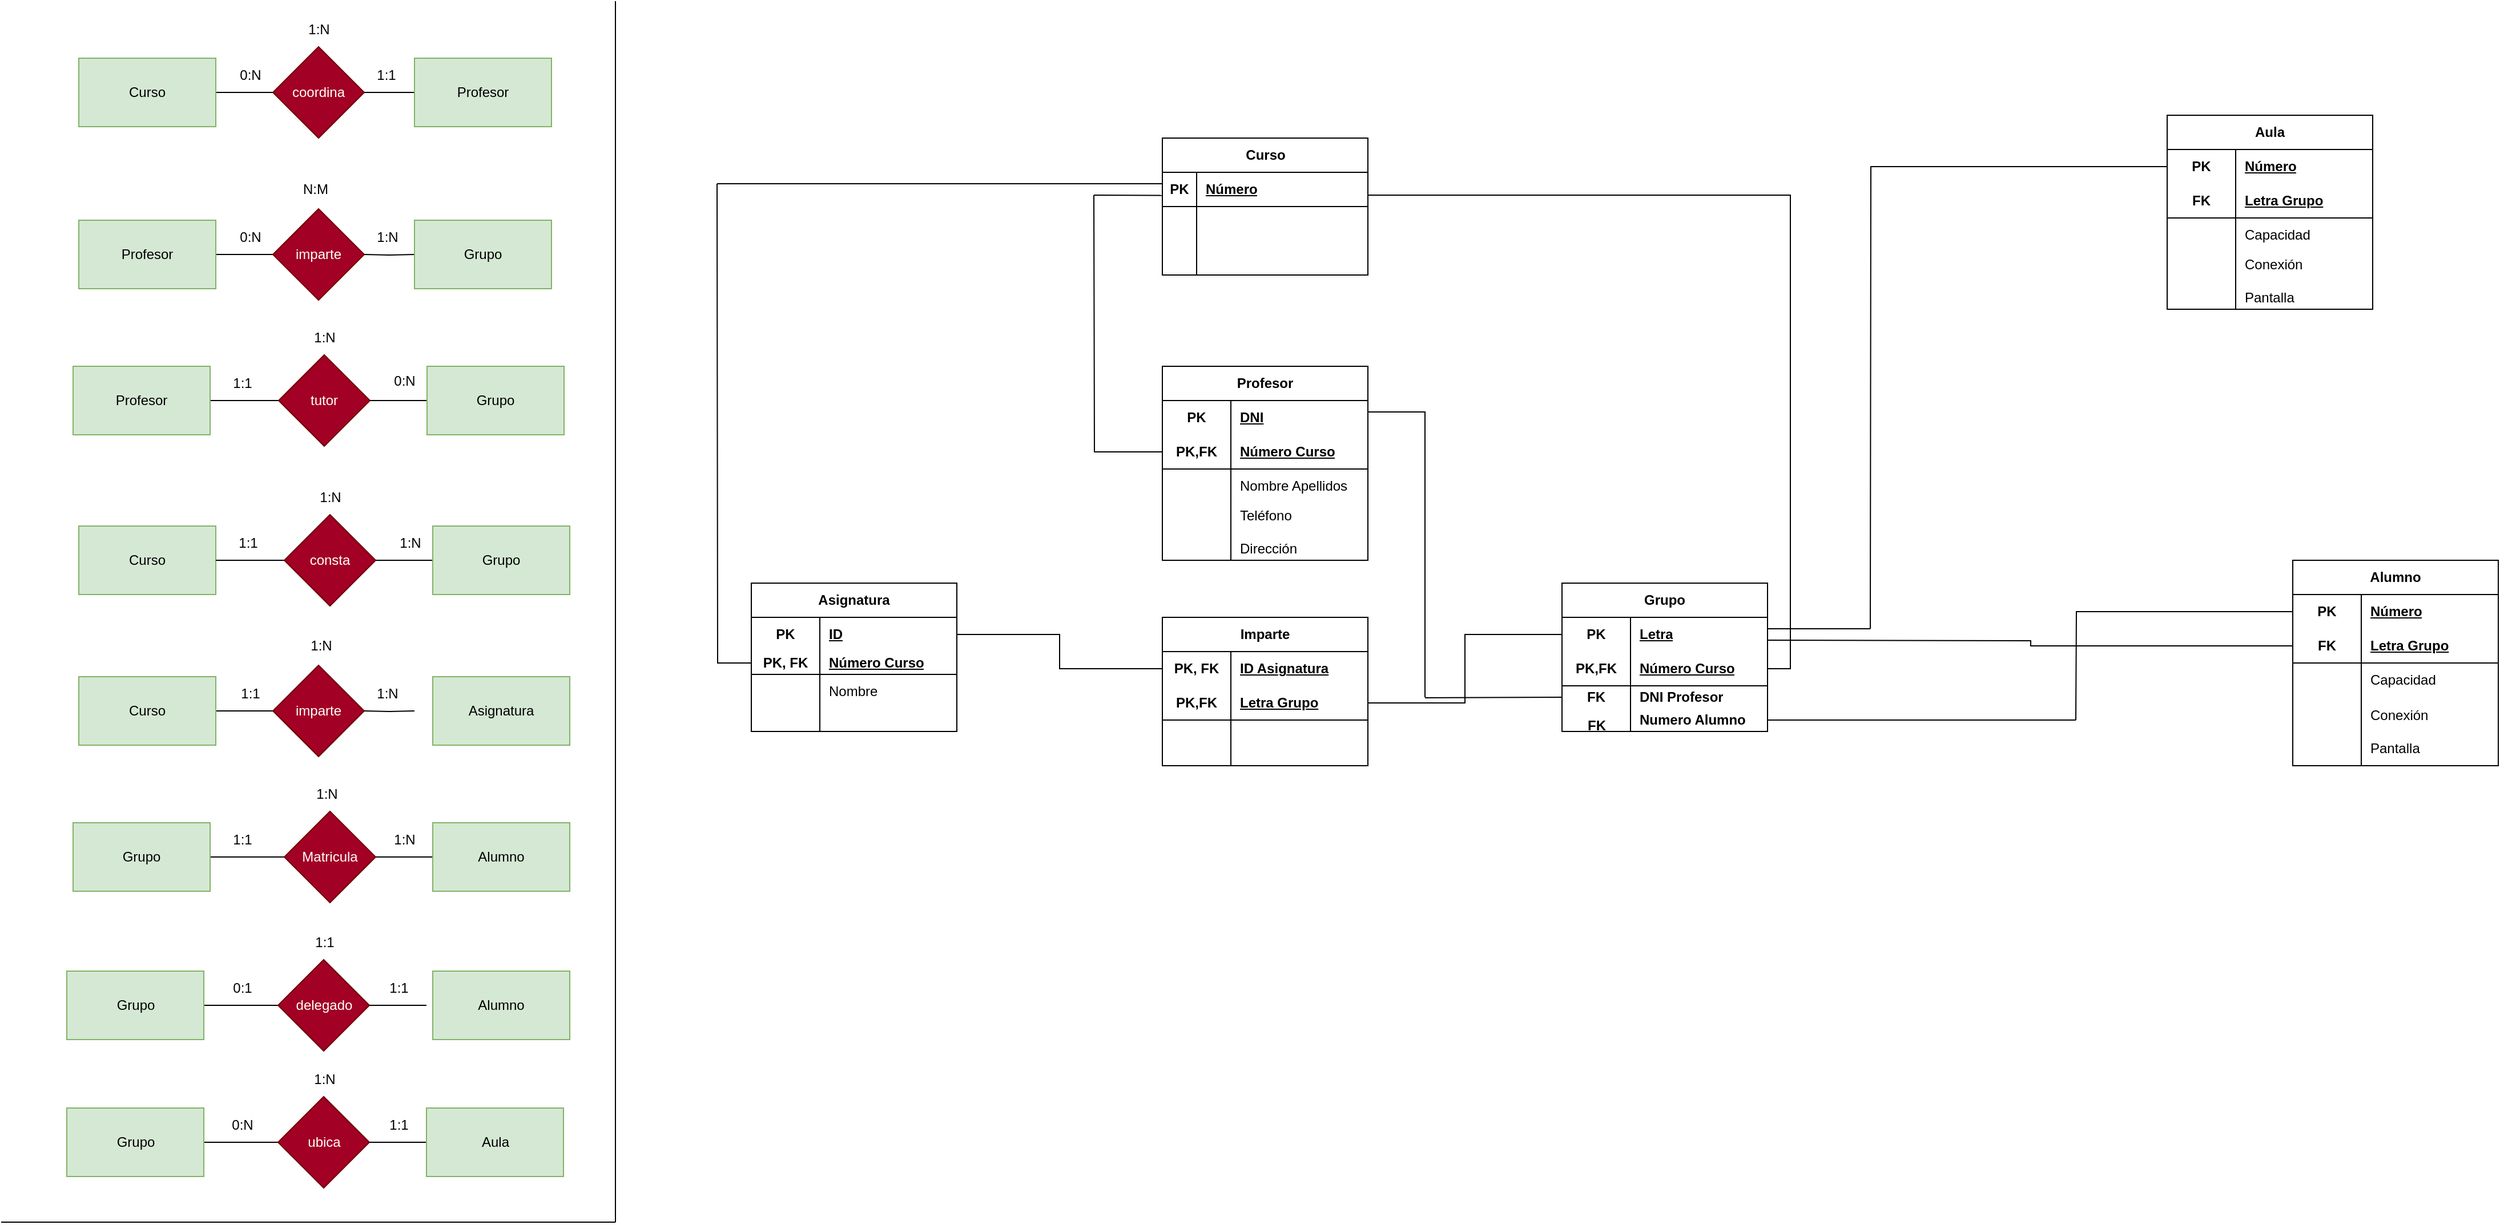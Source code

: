 <mxfile version="22.0.8" type="github">
  <diagram name="Página-1" id="XdRrrDinb6s4vAvHmUJb">
    <mxGraphModel dx="5607" dy="2507" grid="1" gridSize="10" guides="1" tooltips="1" connect="1" arrows="1" fold="1" page="1" pageScale="1" pageWidth="827" pageHeight="1169" math="0" shadow="0">
      <root>
        <mxCell id="0" />
        <mxCell id="1" parent="0" />
        <mxCell id="pnlqazzOKt8KZurXbswy-8" style="edgeStyle=orthogonalEdgeStyle;rounded=0;orthogonalLoop=1;jettySize=auto;html=1;endArrow=none;endFill=0;" parent="1" source="pnlqazzOKt8KZurXbswy-1" edge="1">
          <mxGeometry relative="1" as="geometry">
            <mxPoint x="-579" y="80" as="targetPoint" />
          </mxGeometry>
        </mxCell>
        <mxCell id="pnlqazzOKt8KZurXbswy-1" value="Curso" style="whiteSpace=wrap;html=1;fillColor=#d5e8d4;strokeColor=#82b366;" parent="1" vertex="1">
          <mxGeometry x="-759" y="50" width="120" height="60" as="geometry" />
        </mxCell>
        <mxCell id="pnlqazzOKt8KZurXbswy-15" style="edgeStyle=orthogonalEdgeStyle;rounded=0;orthogonalLoop=1;jettySize=auto;html=1;endArrow=none;endFill=0;" parent="1" source="pnlqazzOKt8KZurXbswy-2" edge="1">
          <mxGeometry relative="1" as="geometry">
            <mxPoint x="-579" y="222" as="targetPoint" />
          </mxGeometry>
        </mxCell>
        <mxCell id="pnlqazzOKt8KZurXbswy-2" value="Profesor" style="whiteSpace=wrap;html=1;fillColor=#d5e8d4;strokeColor=#82b366;" parent="1" vertex="1">
          <mxGeometry x="-759" y="192" width="120" height="60" as="geometry" />
        </mxCell>
        <mxCell id="pnlqazzOKt8KZurXbswy-51" style="edgeStyle=orthogonalEdgeStyle;rounded=0;orthogonalLoop=1;jettySize=auto;html=1;exitX=1;exitY=0.5;exitDx=0;exitDy=0;endArrow=none;endFill=0;" parent="1" source="pnlqazzOKt8KZurXbswy-4" edge="1">
          <mxGeometry relative="1" as="geometry">
            <mxPoint x="-579" y="750" as="targetPoint" />
          </mxGeometry>
        </mxCell>
        <mxCell id="pnlqazzOKt8KZurXbswy-4" value="Grupo" style="whiteSpace=wrap;html=1;fillColor=#d5e8d4;strokeColor=#82b366;" parent="1" vertex="1">
          <mxGeometry x="-764" y="720" width="120" height="60" as="geometry" />
        </mxCell>
        <mxCell id="pnlqazzOKt8KZurXbswy-9" value="coordina" style="rhombus;whiteSpace=wrap;html=1;fillColor=#a20025;fontColor=#ffffff;strokeColor=#6F0000;" parent="1" vertex="1">
          <mxGeometry x="-589" y="40" width="80" height="80" as="geometry" />
        </mxCell>
        <mxCell id="pnlqazzOKt8KZurXbswy-11" style="edgeStyle=orthogonalEdgeStyle;rounded=0;orthogonalLoop=1;jettySize=auto;html=1;endArrow=none;endFill=0;" parent="1" source="pnlqazzOKt8KZurXbswy-10" target="pnlqazzOKt8KZurXbswy-9" edge="1">
          <mxGeometry relative="1" as="geometry" />
        </mxCell>
        <mxCell id="pnlqazzOKt8KZurXbswy-10" value="Profesor" style="whiteSpace=wrap;html=1;fillColor=#d5e8d4;strokeColor=#82b366;" parent="1" vertex="1">
          <mxGeometry x="-465" y="50" width="120" height="60" as="geometry" />
        </mxCell>
        <mxCell id="pnlqazzOKt8KZurXbswy-12" value="0:N" style="text;html=1;align=center;verticalAlign=middle;resizable=0;points=[];autosize=1;strokeColor=none;fillColor=none;" parent="1" vertex="1">
          <mxGeometry x="-629" y="50" width="40" height="30" as="geometry" />
        </mxCell>
        <mxCell id="pnlqazzOKt8KZurXbswy-13" value="1:1" style="text;html=1;align=center;verticalAlign=middle;resizable=0;points=[];autosize=1;strokeColor=none;fillColor=none;" parent="1" vertex="1">
          <mxGeometry x="-510" y="50" width="40" height="30" as="geometry" />
        </mxCell>
        <mxCell id="pnlqazzOKt8KZurXbswy-14" value="1:N" style="text;html=1;align=center;verticalAlign=middle;resizable=0;points=[];autosize=1;strokeColor=none;fillColor=none;" parent="1" vertex="1">
          <mxGeometry x="-569" y="10" width="40" height="30" as="geometry" />
        </mxCell>
        <mxCell id="pnlqazzOKt8KZurXbswy-18" value="imparte" style="rhombus;whiteSpace=wrap;html=1;fillColor=#a20025;fontColor=#ffffff;strokeColor=#6F0000;" parent="1" vertex="1">
          <mxGeometry x="-589" y="182" width="80" height="80" as="geometry" />
        </mxCell>
        <mxCell id="pnlqazzOKt8KZurXbswy-20" style="edgeStyle=orthogonalEdgeStyle;rounded=0;orthogonalLoop=1;jettySize=auto;html=1;exitX=0;exitY=0.5;exitDx=0;exitDy=0;entryX=1;entryY=0.5;entryDx=0;entryDy=0;endArrow=none;endFill=0;" parent="1" target="pnlqazzOKt8KZurXbswy-18" edge="1">
          <mxGeometry relative="1" as="geometry">
            <mxPoint x="-465" y="222" as="sourcePoint" />
          </mxGeometry>
        </mxCell>
        <mxCell id="pnlqazzOKt8KZurXbswy-21" value="0:N" style="text;html=1;align=center;verticalAlign=middle;resizable=0;points=[];autosize=1;strokeColor=none;fillColor=none;" parent="1" vertex="1">
          <mxGeometry x="-629" y="192" width="40" height="30" as="geometry" />
        </mxCell>
        <mxCell id="pnlqazzOKt8KZurXbswy-22" value="1:N" style="text;html=1;align=center;verticalAlign=middle;resizable=0;points=[];autosize=1;strokeColor=none;fillColor=none;" parent="1" vertex="1">
          <mxGeometry x="-509" y="192" width="40" height="30" as="geometry" />
        </mxCell>
        <mxCell id="pnlqazzOKt8KZurXbswy-23" value="Grupo" style="whiteSpace=wrap;html=1;fillColor=#d5e8d4;strokeColor=#82b366;" parent="1" vertex="1">
          <mxGeometry x="-465" y="192" width="120" height="60" as="geometry" />
        </mxCell>
        <mxCell id="pnlqazzOKt8KZurXbswy-24" value="N:M" style="text;html=1;align=center;verticalAlign=middle;resizable=0;points=[];autosize=1;strokeColor=none;fillColor=none;" parent="1" vertex="1">
          <mxGeometry x="-577" y="150" width="50" height="30" as="geometry" />
        </mxCell>
        <mxCell id="pnlqazzOKt8KZurXbswy-27" style="edgeStyle=orthogonalEdgeStyle;rounded=0;orthogonalLoop=1;jettySize=auto;html=1;endArrow=none;endFill=0;" parent="1" source="pnlqazzOKt8KZurXbswy-25" edge="1">
          <mxGeometry relative="1" as="geometry">
            <mxPoint x="-504" y="350" as="targetPoint" />
          </mxGeometry>
        </mxCell>
        <mxCell id="pnlqazzOKt8KZurXbswy-25" value="Grupo" style="whiteSpace=wrap;html=1;fillColor=#d5e8d4;strokeColor=#82b366;" parent="1" vertex="1">
          <mxGeometry x="-454" y="320" width="120" height="60" as="geometry" />
        </mxCell>
        <mxCell id="pnlqazzOKt8KZurXbswy-30" style="edgeStyle=orthogonalEdgeStyle;rounded=0;orthogonalLoop=1;jettySize=auto;html=1;endArrow=none;endFill=0;" parent="1" source="pnlqazzOKt8KZurXbswy-28" target="pnlqazzOKt8KZurXbswy-29" edge="1">
          <mxGeometry relative="1" as="geometry" />
        </mxCell>
        <mxCell id="pnlqazzOKt8KZurXbswy-28" value="tutor" style="rhombus;whiteSpace=wrap;html=1;fillColor=#a20025;fontColor=#ffffff;strokeColor=#6F0000;" parent="1" vertex="1">
          <mxGeometry x="-584" y="310" width="80" height="80" as="geometry" />
        </mxCell>
        <mxCell id="pnlqazzOKt8KZurXbswy-29" value="Profesor" style="whiteSpace=wrap;html=1;fillColor=#d5e8d4;strokeColor=#82b366;" parent="1" vertex="1">
          <mxGeometry x="-764" y="320" width="120" height="60" as="geometry" />
        </mxCell>
        <mxCell id="pnlqazzOKt8KZurXbswy-31" value="1:N" style="text;html=1;align=center;verticalAlign=middle;resizable=0;points=[];autosize=1;strokeColor=none;fillColor=none;" parent="1" vertex="1">
          <mxGeometry x="-564" y="280" width="40" height="30" as="geometry" />
        </mxCell>
        <mxCell id="pnlqazzOKt8KZurXbswy-32" value="0:N" style="text;html=1;align=center;verticalAlign=middle;resizable=0;points=[];autosize=1;strokeColor=none;fillColor=none;" parent="1" vertex="1">
          <mxGeometry x="-494" y="318" width="40" height="30" as="geometry" />
        </mxCell>
        <mxCell id="pnlqazzOKt8KZurXbswy-33" value="1:1" style="text;html=1;align=center;verticalAlign=middle;resizable=0;points=[];autosize=1;strokeColor=none;fillColor=none;" parent="1" vertex="1">
          <mxGeometry x="-636" y="320" width="40" height="30" as="geometry" />
        </mxCell>
        <mxCell id="pnlqazzOKt8KZurXbswy-34" value="Curso" style="whiteSpace=wrap;html=1;fillColor=#d5e8d4;strokeColor=#82b366;" parent="1" vertex="1">
          <mxGeometry x="-759" y="460" width="120" height="60" as="geometry" />
        </mxCell>
        <mxCell id="pnlqazzOKt8KZurXbswy-37" style="edgeStyle=orthogonalEdgeStyle;rounded=0;orthogonalLoop=1;jettySize=auto;html=1;exitX=0;exitY=0.5;exitDx=0;exitDy=0;endArrow=none;endFill=0;" parent="1" source="pnlqazzOKt8KZurXbswy-35" target="pnlqazzOKt8KZurXbswy-34" edge="1">
          <mxGeometry relative="1" as="geometry" />
        </mxCell>
        <mxCell id="pnlqazzOKt8KZurXbswy-38" style="edgeStyle=orthogonalEdgeStyle;rounded=0;orthogonalLoop=1;jettySize=auto;html=1;exitX=1;exitY=0.5;exitDx=0;exitDy=0;entryX=0;entryY=0.5;entryDx=0;entryDy=0;endArrow=none;endFill=0;" parent="1" source="pnlqazzOKt8KZurXbswy-35" target="pnlqazzOKt8KZurXbswy-36" edge="1">
          <mxGeometry relative="1" as="geometry" />
        </mxCell>
        <mxCell id="pnlqazzOKt8KZurXbswy-35" value="consta" style="rhombus;whiteSpace=wrap;html=1;fillColor=#a20025;fontColor=#ffffff;strokeColor=#6F0000;" parent="1" vertex="1">
          <mxGeometry x="-579" y="450" width="80" height="80" as="geometry" />
        </mxCell>
        <mxCell id="pnlqazzOKt8KZurXbswy-36" value="Grupo" style="whiteSpace=wrap;html=1;fillColor=#d5e8d4;strokeColor=#82b366;" parent="1" vertex="1">
          <mxGeometry x="-449" y="460" width="120" height="60" as="geometry" />
        </mxCell>
        <mxCell id="pnlqazzOKt8KZurXbswy-39" value="1:1" style="text;html=1;align=center;verticalAlign=middle;resizable=0;points=[];autosize=1;strokeColor=none;fillColor=none;" parent="1" vertex="1">
          <mxGeometry x="-631" y="460" width="40" height="30" as="geometry" />
        </mxCell>
        <mxCell id="pnlqazzOKt8KZurXbswy-40" value="1:N" style="text;html=1;align=center;verticalAlign=middle;resizable=0;points=[];autosize=1;strokeColor=none;fillColor=none;" parent="1" vertex="1">
          <mxGeometry x="-489" y="460" width="40" height="30" as="geometry" />
        </mxCell>
        <mxCell id="pnlqazzOKt8KZurXbswy-41" value="1:N" style="text;html=1;align=center;verticalAlign=middle;resizable=0;points=[];autosize=1;strokeColor=none;fillColor=none;" parent="1" vertex="1">
          <mxGeometry x="-559" y="420" width="40" height="30" as="geometry" />
        </mxCell>
        <mxCell id="pnlqazzOKt8KZurXbswy-42" style="edgeStyle=orthogonalEdgeStyle;rounded=0;orthogonalLoop=1;jettySize=auto;html=1;endArrow=none;endFill=0;" parent="1" source="pnlqazzOKt8KZurXbswy-43" edge="1">
          <mxGeometry relative="1" as="geometry">
            <mxPoint x="-579" y="622" as="targetPoint" />
          </mxGeometry>
        </mxCell>
        <mxCell id="pnlqazzOKt8KZurXbswy-43" value="Curso" style="whiteSpace=wrap;html=1;fillColor=#d5e8d4;strokeColor=#82b366;" parent="1" vertex="1">
          <mxGeometry x="-759" y="592" width="120" height="60" as="geometry" />
        </mxCell>
        <mxCell id="pnlqazzOKt8KZurXbswy-44" value="imparte" style="rhombus;whiteSpace=wrap;html=1;fillColor=#a20025;fontColor=#ffffff;strokeColor=#6F0000;" parent="1" vertex="1">
          <mxGeometry x="-589" y="582" width="80" height="80" as="geometry" />
        </mxCell>
        <mxCell id="pnlqazzOKt8KZurXbswy-45" style="edgeStyle=orthogonalEdgeStyle;rounded=0;orthogonalLoop=1;jettySize=auto;html=1;exitX=0;exitY=0.5;exitDx=0;exitDy=0;entryX=1;entryY=0.5;entryDx=0;entryDy=0;endArrow=none;endFill=0;" parent="1" target="pnlqazzOKt8KZurXbswy-44" edge="1">
          <mxGeometry relative="1" as="geometry">
            <mxPoint x="-465" y="622" as="sourcePoint" />
          </mxGeometry>
        </mxCell>
        <mxCell id="pnlqazzOKt8KZurXbswy-46" value="1:1" style="text;html=1;align=center;verticalAlign=middle;resizable=0;points=[];autosize=1;strokeColor=none;fillColor=none;" parent="1" vertex="1">
          <mxGeometry x="-629" y="592" width="40" height="30" as="geometry" />
        </mxCell>
        <mxCell id="pnlqazzOKt8KZurXbswy-47" value="1:N" style="text;html=1;align=center;verticalAlign=middle;resizable=0;points=[];autosize=1;strokeColor=none;fillColor=none;" parent="1" vertex="1">
          <mxGeometry x="-509" y="592" width="40" height="30" as="geometry" />
        </mxCell>
        <mxCell id="pnlqazzOKt8KZurXbswy-48" value="Asignatura" style="whiteSpace=wrap;html=1;fillColor=#d5e8d4;strokeColor=#82b366;" parent="1" vertex="1">
          <mxGeometry x="-449" y="592" width="120" height="60" as="geometry" />
        </mxCell>
        <mxCell id="pnlqazzOKt8KZurXbswy-49" value="1:N" style="text;html=1;align=center;verticalAlign=middle;resizable=0;points=[];autosize=1;strokeColor=none;fillColor=none;" parent="1" vertex="1">
          <mxGeometry x="-567" y="550" width="40" height="30" as="geometry" />
        </mxCell>
        <mxCell id="pnlqazzOKt8KZurXbswy-53" style="edgeStyle=orthogonalEdgeStyle;rounded=0;orthogonalLoop=1;jettySize=auto;html=1;exitX=1;exitY=0.5;exitDx=0;exitDy=0;endArrow=none;endFill=0;" parent="1" source="pnlqazzOKt8KZurXbswy-52" edge="1">
          <mxGeometry relative="1" as="geometry">
            <mxPoint x="-449" y="750" as="targetPoint" />
          </mxGeometry>
        </mxCell>
        <mxCell id="pnlqazzOKt8KZurXbswy-52" value="Matricula" style="rhombus;whiteSpace=wrap;html=1;fillColor=#a20025;fontColor=#ffffff;strokeColor=#6F0000;" parent="1" vertex="1">
          <mxGeometry x="-579" y="710" width="80" height="80" as="geometry" />
        </mxCell>
        <mxCell id="pnlqazzOKt8KZurXbswy-54" value="Alumno" style="whiteSpace=wrap;html=1;fillColor=#d5e8d4;strokeColor=#82b366;" parent="1" vertex="1">
          <mxGeometry x="-449" y="720" width="120" height="60" as="geometry" />
        </mxCell>
        <mxCell id="pnlqazzOKt8KZurXbswy-55" style="edgeStyle=orthogonalEdgeStyle;rounded=0;orthogonalLoop=1;jettySize=auto;html=1;exitX=1;exitY=0.5;exitDx=0;exitDy=0;endArrow=none;endFill=0;" parent="1" source="pnlqazzOKt8KZurXbswy-56" edge="1">
          <mxGeometry relative="1" as="geometry">
            <mxPoint x="-584.5" y="880" as="targetPoint" />
          </mxGeometry>
        </mxCell>
        <mxCell id="pnlqazzOKt8KZurXbswy-56" value="Grupo" style="whiteSpace=wrap;html=1;fillColor=#d5e8d4;strokeColor=#82b366;" parent="1" vertex="1">
          <mxGeometry x="-769.5" y="850" width="120" height="60" as="geometry" />
        </mxCell>
        <mxCell id="pnlqazzOKt8KZurXbswy-57" style="edgeStyle=orthogonalEdgeStyle;rounded=0;orthogonalLoop=1;jettySize=auto;html=1;exitX=1;exitY=0.5;exitDx=0;exitDy=0;endArrow=none;endFill=0;" parent="1" source="pnlqazzOKt8KZurXbswy-58" edge="1">
          <mxGeometry relative="1" as="geometry">
            <mxPoint x="-454.5" y="880" as="targetPoint" />
          </mxGeometry>
        </mxCell>
        <mxCell id="pnlqazzOKt8KZurXbswy-58" value="delegado" style="rhombus;whiteSpace=wrap;html=1;fillColor=#a20025;fontColor=#ffffff;strokeColor=#6F0000;" parent="1" vertex="1">
          <mxGeometry x="-584.5" y="840" width="80" height="80" as="geometry" />
        </mxCell>
        <mxCell id="pnlqazzOKt8KZurXbswy-59" value="Alumno" style="whiteSpace=wrap;html=1;fillColor=#d5e8d4;strokeColor=#82b366;" parent="1" vertex="1">
          <mxGeometry x="-449" y="850" width="120" height="60" as="geometry" />
        </mxCell>
        <mxCell id="pnlqazzOKt8KZurXbswy-60" value="1:N" style="text;html=1;align=center;verticalAlign=middle;resizable=0;points=[];autosize=1;strokeColor=none;fillColor=none;" parent="1" vertex="1">
          <mxGeometry x="-562" y="680" width="40" height="30" as="geometry" />
        </mxCell>
        <mxCell id="pnlqazzOKt8KZurXbswy-61" value="1:1" style="text;html=1;align=center;verticalAlign=middle;resizable=0;points=[];autosize=1;strokeColor=none;fillColor=none;" parent="1" vertex="1">
          <mxGeometry x="-636" y="720" width="40" height="30" as="geometry" />
        </mxCell>
        <mxCell id="pnlqazzOKt8KZurXbswy-62" value="1:N" style="text;html=1;align=center;verticalAlign=middle;resizable=0;points=[];autosize=1;strokeColor=none;fillColor=none;" parent="1" vertex="1">
          <mxGeometry x="-494" y="720" width="40" height="30" as="geometry" />
        </mxCell>
        <mxCell id="pnlqazzOKt8KZurXbswy-63" value="0:1" style="text;html=1;align=center;verticalAlign=middle;resizable=0;points=[];autosize=1;strokeColor=none;fillColor=none;" parent="1" vertex="1">
          <mxGeometry x="-636.5" y="850" width="40" height="30" as="geometry" />
        </mxCell>
        <mxCell id="pnlqazzOKt8KZurXbswy-64" value="1:1" style="text;html=1;align=center;verticalAlign=middle;resizable=0;points=[];autosize=1;strokeColor=none;fillColor=none;" parent="1" vertex="1">
          <mxGeometry x="-499.5" y="850" width="40" height="30" as="geometry" />
        </mxCell>
        <mxCell id="pnlqazzOKt8KZurXbswy-65" value="1:1" style="text;html=1;align=center;verticalAlign=middle;resizable=0;points=[];autosize=1;strokeColor=none;fillColor=none;" parent="1" vertex="1">
          <mxGeometry x="-564" y="810" width="40" height="30" as="geometry" />
        </mxCell>
        <mxCell id="pnlqazzOKt8KZurXbswy-66" style="edgeStyle=orthogonalEdgeStyle;rounded=0;orthogonalLoop=1;jettySize=auto;html=1;exitX=1;exitY=0.5;exitDx=0;exitDy=0;endArrow=none;endFill=0;" parent="1" source="pnlqazzOKt8KZurXbswy-67" edge="1">
          <mxGeometry relative="1" as="geometry">
            <mxPoint x="-584.5" y="1000" as="targetPoint" />
          </mxGeometry>
        </mxCell>
        <mxCell id="pnlqazzOKt8KZurXbswy-67" value="Grupo" style="whiteSpace=wrap;html=1;fillColor=#d5e8d4;strokeColor=#82b366;" parent="1" vertex="1">
          <mxGeometry x="-769.5" y="970" width="120" height="60" as="geometry" />
        </mxCell>
        <mxCell id="pnlqazzOKt8KZurXbswy-68" style="edgeStyle=orthogonalEdgeStyle;rounded=0;orthogonalLoop=1;jettySize=auto;html=1;exitX=1;exitY=0.5;exitDx=0;exitDy=0;endArrow=none;endFill=0;" parent="1" source="pnlqazzOKt8KZurXbswy-69" edge="1">
          <mxGeometry relative="1" as="geometry">
            <mxPoint x="-454.5" y="1000" as="targetPoint" />
          </mxGeometry>
        </mxCell>
        <mxCell id="pnlqazzOKt8KZurXbswy-69" value="ubica" style="rhombus;whiteSpace=wrap;html=1;fillColor=#a20025;fontColor=#ffffff;strokeColor=#6F0000;" parent="1" vertex="1">
          <mxGeometry x="-584.5" y="960" width="80" height="80" as="geometry" />
        </mxCell>
        <mxCell id="pnlqazzOKt8KZurXbswy-70" value="Aula" style="whiteSpace=wrap;html=1;fillColor=#d5e8d4;strokeColor=#82b366;" parent="1" vertex="1">
          <mxGeometry x="-454.5" y="970" width="120" height="60" as="geometry" />
        </mxCell>
        <mxCell id="pnlqazzOKt8KZurXbswy-71" value="0:N" style="text;html=1;align=center;verticalAlign=middle;resizable=0;points=[];autosize=1;strokeColor=none;fillColor=none;" parent="1" vertex="1">
          <mxGeometry x="-636.5" y="970" width="40" height="30" as="geometry" />
        </mxCell>
        <mxCell id="pnlqazzOKt8KZurXbswy-72" value="1:1" style="text;html=1;align=center;verticalAlign=middle;resizable=0;points=[];autosize=1;strokeColor=none;fillColor=none;" parent="1" vertex="1">
          <mxGeometry x="-499.5" y="970" width="40" height="30" as="geometry" />
        </mxCell>
        <mxCell id="pnlqazzOKt8KZurXbswy-74" value="1:N" style="text;html=1;align=center;verticalAlign=middle;resizable=0;points=[];autosize=1;strokeColor=none;fillColor=none;" parent="1" vertex="1">
          <mxGeometry x="-564.5" y="930" width="40" height="30" as="geometry" />
        </mxCell>
        <mxCell id="pnlqazzOKt8KZurXbswy-78" value="" style="endArrow=none;html=1;rounded=0;" parent="1" edge="1">
          <mxGeometry width="50" height="50" relative="1" as="geometry">
            <mxPoint x="-289" y="1070" as="sourcePoint" />
            <mxPoint x="-289" as="targetPoint" />
          </mxGeometry>
        </mxCell>
        <mxCell id="pnlqazzOKt8KZurXbswy-79" value="" style="endArrow=none;html=1;rounded=0;" parent="1" edge="1">
          <mxGeometry width="50" height="50" relative="1" as="geometry">
            <mxPoint x="-827" y="1070" as="sourcePoint" />
            <mxPoint x="-289" y="1070" as="targetPoint" />
          </mxGeometry>
        </mxCell>
        <mxCell id="pnlqazzOKt8KZurXbswy-81" value="Curso" style="shape=table;startSize=30;container=1;collapsible=1;childLayout=tableLayout;fixedRows=1;rowLines=0;fontStyle=1;align=center;resizeLast=1;html=1;" parent="1" vertex="1">
          <mxGeometry x="190" y="120" width="180" height="120" as="geometry" />
        </mxCell>
        <mxCell id="pnlqazzOKt8KZurXbswy-82" value="" style="shape=tableRow;horizontal=0;startSize=0;swimlaneHead=0;swimlaneBody=0;fillColor=none;collapsible=0;dropTarget=0;points=[[0,0.5],[1,0.5]];portConstraint=eastwest;top=0;left=0;right=0;bottom=1;" parent="pnlqazzOKt8KZurXbswy-81" vertex="1">
          <mxGeometry y="30" width="180" height="30" as="geometry" />
        </mxCell>
        <mxCell id="pnlqazzOKt8KZurXbswy-83" value="PK" style="shape=partialRectangle;connectable=0;fillColor=none;top=0;left=0;bottom=0;right=0;fontStyle=1;overflow=hidden;whiteSpace=wrap;html=1;" parent="pnlqazzOKt8KZurXbswy-82" vertex="1">
          <mxGeometry width="30" height="30" as="geometry">
            <mxRectangle width="30" height="30" as="alternateBounds" />
          </mxGeometry>
        </mxCell>
        <mxCell id="pnlqazzOKt8KZurXbswy-84" value="Número" style="shape=partialRectangle;connectable=0;fillColor=none;top=0;left=0;bottom=0;right=0;align=left;spacingLeft=6;fontStyle=5;overflow=hidden;whiteSpace=wrap;html=1;" parent="pnlqazzOKt8KZurXbswy-82" vertex="1">
          <mxGeometry x="30" width="150" height="30" as="geometry">
            <mxRectangle width="150" height="30" as="alternateBounds" />
          </mxGeometry>
        </mxCell>
        <mxCell id="pnlqazzOKt8KZurXbswy-85" value="" style="shape=tableRow;horizontal=0;startSize=0;swimlaneHead=0;swimlaneBody=0;fillColor=none;collapsible=0;dropTarget=0;points=[[0,0.5],[1,0.5]];portConstraint=eastwest;top=0;left=0;right=0;bottom=0;" parent="pnlqazzOKt8KZurXbswy-81" vertex="1">
          <mxGeometry y="60" width="180" height="20" as="geometry" />
        </mxCell>
        <mxCell id="pnlqazzOKt8KZurXbswy-86" value="" style="shape=partialRectangle;connectable=0;fillColor=none;top=0;left=0;bottom=0;right=0;editable=1;overflow=hidden;whiteSpace=wrap;html=1;" parent="pnlqazzOKt8KZurXbswy-85" vertex="1">
          <mxGeometry width="30" height="20" as="geometry">
            <mxRectangle width="30" height="20" as="alternateBounds" />
          </mxGeometry>
        </mxCell>
        <mxCell id="pnlqazzOKt8KZurXbswy-87" value="" style="shape=partialRectangle;connectable=0;fillColor=none;top=0;left=0;bottom=0;right=0;align=left;spacingLeft=6;overflow=hidden;whiteSpace=wrap;html=1;" parent="pnlqazzOKt8KZurXbswy-85" vertex="1">
          <mxGeometry x="30" width="150" height="20" as="geometry">
            <mxRectangle width="150" height="20" as="alternateBounds" />
          </mxGeometry>
        </mxCell>
        <mxCell id="pnlqazzOKt8KZurXbswy-88" value="" style="shape=tableRow;horizontal=0;startSize=0;swimlaneHead=0;swimlaneBody=0;fillColor=none;collapsible=0;dropTarget=0;points=[[0,0.5],[1,0.5]];portConstraint=eastwest;top=0;left=0;right=0;bottom=0;" parent="pnlqazzOKt8KZurXbswy-81" vertex="1">
          <mxGeometry y="80" width="180" height="20" as="geometry" />
        </mxCell>
        <mxCell id="pnlqazzOKt8KZurXbswy-89" value="" style="shape=partialRectangle;connectable=0;fillColor=none;top=0;left=0;bottom=0;right=0;editable=1;overflow=hidden;whiteSpace=wrap;html=1;" parent="pnlqazzOKt8KZurXbswy-88" vertex="1">
          <mxGeometry width="30" height="20" as="geometry">
            <mxRectangle width="30" height="20" as="alternateBounds" />
          </mxGeometry>
        </mxCell>
        <mxCell id="pnlqazzOKt8KZurXbswy-90" value="" style="shape=partialRectangle;connectable=0;fillColor=none;top=0;left=0;bottom=0;right=0;align=left;spacingLeft=6;overflow=hidden;whiteSpace=wrap;html=1;" parent="pnlqazzOKt8KZurXbswy-88" vertex="1">
          <mxGeometry x="30" width="150" height="20" as="geometry">
            <mxRectangle width="150" height="20" as="alternateBounds" />
          </mxGeometry>
        </mxCell>
        <mxCell id="pnlqazzOKt8KZurXbswy-91" value="" style="shape=tableRow;horizontal=0;startSize=0;swimlaneHead=0;swimlaneBody=0;fillColor=none;collapsible=0;dropTarget=0;points=[[0,0.5],[1,0.5]];portConstraint=eastwest;top=0;left=0;right=0;bottom=0;" parent="pnlqazzOKt8KZurXbswy-81" vertex="1">
          <mxGeometry y="100" width="180" height="20" as="geometry" />
        </mxCell>
        <mxCell id="pnlqazzOKt8KZurXbswy-92" value="" style="shape=partialRectangle;connectable=0;fillColor=none;top=0;left=0;bottom=0;right=0;editable=1;overflow=hidden;whiteSpace=wrap;html=1;" parent="pnlqazzOKt8KZurXbswy-91" vertex="1">
          <mxGeometry width="30" height="20" as="geometry">
            <mxRectangle width="30" height="20" as="alternateBounds" />
          </mxGeometry>
        </mxCell>
        <mxCell id="pnlqazzOKt8KZurXbswy-93" value="" style="shape=partialRectangle;connectable=0;fillColor=none;top=0;left=0;bottom=0;right=0;align=left;spacingLeft=6;overflow=hidden;whiteSpace=wrap;html=1;" parent="pnlqazzOKt8KZurXbswy-91" vertex="1">
          <mxGeometry x="30" width="150" height="20" as="geometry">
            <mxRectangle width="150" height="20" as="alternateBounds" />
          </mxGeometry>
        </mxCell>
        <mxCell id="pnlqazzOKt8KZurXbswy-124" value="Asignatura" style="shape=table;startSize=30;container=1;collapsible=1;childLayout=tableLayout;fixedRows=1;rowLines=0;fontStyle=1;align=center;resizeLast=1;html=1;whiteSpace=wrap;" parent="1" vertex="1">
          <mxGeometry x="-170" y="510" width="180" height="130" as="geometry" />
        </mxCell>
        <mxCell id="pnlqazzOKt8KZurXbswy-125" value="" style="shape=tableRow;horizontal=0;startSize=0;swimlaneHead=0;swimlaneBody=0;fillColor=none;collapsible=0;dropTarget=0;points=[[0,0.5],[1,0.5]];portConstraint=eastwest;top=0;left=0;right=0;bottom=0;html=1;" parent="pnlqazzOKt8KZurXbswy-124" vertex="1">
          <mxGeometry y="30" width="180" height="30" as="geometry" />
        </mxCell>
        <mxCell id="pnlqazzOKt8KZurXbswy-126" value="PK" style="shape=partialRectangle;connectable=0;fillColor=none;top=0;left=0;bottom=0;right=0;fontStyle=1;overflow=hidden;html=1;whiteSpace=wrap;" parent="pnlqazzOKt8KZurXbswy-125" vertex="1">
          <mxGeometry width="60" height="30" as="geometry">
            <mxRectangle width="60" height="30" as="alternateBounds" />
          </mxGeometry>
        </mxCell>
        <mxCell id="pnlqazzOKt8KZurXbswy-127" value="ID" style="shape=partialRectangle;connectable=0;fillColor=none;top=0;left=0;bottom=0;right=0;align=left;spacingLeft=6;fontStyle=5;overflow=hidden;html=1;whiteSpace=wrap;" parent="pnlqazzOKt8KZurXbswy-125" vertex="1">
          <mxGeometry x="60" width="120" height="30" as="geometry">
            <mxRectangle width="120" height="30" as="alternateBounds" />
          </mxGeometry>
        </mxCell>
        <mxCell id="pnlqazzOKt8KZurXbswy-128" value="" style="shape=tableRow;horizontal=0;startSize=0;swimlaneHead=0;swimlaneBody=0;fillColor=none;collapsible=0;dropTarget=0;points=[[0,0.5],[1,0.5]];portConstraint=eastwest;top=0;left=0;right=0;bottom=1;html=1;" parent="pnlqazzOKt8KZurXbswy-124" vertex="1">
          <mxGeometry y="60" width="180" height="20" as="geometry" />
        </mxCell>
        <mxCell id="pnlqazzOKt8KZurXbswy-129" value="PK, FK" style="shape=partialRectangle;connectable=0;fillColor=none;top=0;left=0;bottom=0;right=0;fontStyle=1;overflow=hidden;html=1;whiteSpace=wrap;" parent="pnlqazzOKt8KZurXbswy-128" vertex="1">
          <mxGeometry width="60" height="20" as="geometry">
            <mxRectangle width="60" height="20" as="alternateBounds" />
          </mxGeometry>
        </mxCell>
        <mxCell id="pnlqazzOKt8KZurXbswy-130" value="Número Curso" style="shape=partialRectangle;connectable=0;fillColor=none;top=0;left=0;bottom=0;right=0;align=left;spacingLeft=6;fontStyle=5;overflow=hidden;html=1;whiteSpace=wrap;" parent="pnlqazzOKt8KZurXbswy-128" vertex="1">
          <mxGeometry x="60" width="120" height="20" as="geometry">
            <mxRectangle width="120" height="20" as="alternateBounds" />
          </mxGeometry>
        </mxCell>
        <mxCell id="pnlqazzOKt8KZurXbswy-131" value="" style="shape=tableRow;horizontal=0;startSize=0;swimlaneHead=0;swimlaneBody=0;fillColor=none;collapsible=0;dropTarget=0;points=[[0,0.5],[1,0.5]];portConstraint=eastwest;top=0;left=0;right=0;bottom=0;html=1;" parent="pnlqazzOKt8KZurXbswy-124" vertex="1">
          <mxGeometry y="80" width="180" height="30" as="geometry" />
        </mxCell>
        <mxCell id="pnlqazzOKt8KZurXbswy-132" value="" style="shape=partialRectangle;connectable=0;fillColor=none;top=0;left=0;bottom=0;right=0;editable=1;overflow=hidden;html=1;whiteSpace=wrap;" parent="pnlqazzOKt8KZurXbswy-131" vertex="1">
          <mxGeometry width="60" height="30" as="geometry">
            <mxRectangle width="60" height="30" as="alternateBounds" />
          </mxGeometry>
        </mxCell>
        <mxCell id="pnlqazzOKt8KZurXbswy-133" value="Nombre" style="shape=partialRectangle;connectable=0;fillColor=none;top=0;left=0;bottom=0;right=0;align=left;spacingLeft=6;overflow=hidden;html=1;whiteSpace=wrap;" parent="pnlqazzOKt8KZurXbswy-131" vertex="1">
          <mxGeometry x="60" width="120" height="30" as="geometry">
            <mxRectangle width="120" height="30" as="alternateBounds" />
          </mxGeometry>
        </mxCell>
        <mxCell id="pnlqazzOKt8KZurXbswy-134" value="" style="shape=tableRow;horizontal=0;startSize=0;swimlaneHead=0;swimlaneBody=0;fillColor=none;collapsible=0;dropTarget=0;points=[[0,0.5],[1,0.5]];portConstraint=eastwest;top=0;left=0;right=0;bottom=0;html=1;" parent="pnlqazzOKt8KZurXbswy-124" vertex="1">
          <mxGeometry y="110" width="180" height="20" as="geometry" />
        </mxCell>
        <mxCell id="pnlqazzOKt8KZurXbswy-135" value="" style="shape=partialRectangle;connectable=0;fillColor=none;top=0;left=0;bottom=0;right=0;editable=1;overflow=hidden;html=1;whiteSpace=wrap;" parent="pnlqazzOKt8KZurXbswy-134" vertex="1">
          <mxGeometry width="60" height="20" as="geometry">
            <mxRectangle width="60" height="20" as="alternateBounds" />
          </mxGeometry>
        </mxCell>
        <mxCell id="pnlqazzOKt8KZurXbswy-136" value="" style="shape=partialRectangle;connectable=0;fillColor=none;top=0;left=0;bottom=0;right=0;align=left;spacingLeft=6;overflow=hidden;html=1;whiteSpace=wrap;" parent="pnlqazzOKt8KZurXbswy-134" vertex="1">
          <mxGeometry x="60" width="120" height="20" as="geometry">
            <mxRectangle width="120" height="20" as="alternateBounds" />
          </mxGeometry>
        </mxCell>
        <mxCell id="FihUq024KuurYpuCl2Lq-29" value="Profesor" style="shape=table;startSize=30;container=1;collapsible=1;childLayout=tableLayout;fixedRows=1;rowLines=0;fontStyle=1;align=center;resizeLast=1;html=1;whiteSpace=wrap;" parent="1" vertex="1">
          <mxGeometry x="190" y="320" width="180" height="170" as="geometry" />
        </mxCell>
        <mxCell id="FihUq024KuurYpuCl2Lq-30" value="" style="shape=tableRow;horizontal=0;startSize=0;swimlaneHead=0;swimlaneBody=0;fillColor=none;collapsible=0;dropTarget=0;points=[[0,0.5],[1,0.5]];portConstraint=eastwest;top=0;left=0;right=0;bottom=0;html=1;" parent="FihUq024KuurYpuCl2Lq-29" vertex="1">
          <mxGeometry y="30" width="180" height="30" as="geometry" />
        </mxCell>
        <mxCell id="FihUq024KuurYpuCl2Lq-31" value="PK" style="shape=partialRectangle;connectable=0;fillColor=none;top=0;left=0;bottom=0;right=0;fontStyle=1;overflow=hidden;html=1;whiteSpace=wrap;" parent="FihUq024KuurYpuCl2Lq-30" vertex="1">
          <mxGeometry width="60" height="30" as="geometry">
            <mxRectangle width="60" height="30" as="alternateBounds" />
          </mxGeometry>
        </mxCell>
        <mxCell id="FihUq024KuurYpuCl2Lq-32" value="DNI" style="shape=partialRectangle;connectable=0;fillColor=none;top=0;left=0;bottom=0;right=0;align=left;spacingLeft=6;fontStyle=5;overflow=hidden;html=1;whiteSpace=wrap;" parent="FihUq024KuurYpuCl2Lq-30" vertex="1">
          <mxGeometry x="60" width="120" height="30" as="geometry">
            <mxRectangle width="120" height="30" as="alternateBounds" />
          </mxGeometry>
        </mxCell>
        <mxCell id="FihUq024KuurYpuCl2Lq-33" value="" style="shape=tableRow;horizontal=0;startSize=0;swimlaneHead=0;swimlaneBody=0;fillColor=none;collapsible=0;dropTarget=0;points=[[0,0.5],[1,0.5]];portConstraint=eastwest;top=0;left=0;right=0;bottom=1;html=1;" parent="FihUq024KuurYpuCl2Lq-29" vertex="1">
          <mxGeometry y="60" width="180" height="30" as="geometry" />
        </mxCell>
        <mxCell id="FihUq024KuurYpuCl2Lq-34" value="PK,FK" style="shape=partialRectangle;connectable=0;fillColor=none;top=0;left=0;bottom=0;right=0;fontStyle=1;overflow=hidden;html=1;whiteSpace=wrap;" parent="FihUq024KuurYpuCl2Lq-33" vertex="1">
          <mxGeometry width="60" height="30" as="geometry">
            <mxRectangle width="60" height="30" as="alternateBounds" />
          </mxGeometry>
        </mxCell>
        <mxCell id="FihUq024KuurYpuCl2Lq-35" value="Número Curso" style="shape=partialRectangle;connectable=0;fillColor=none;top=0;left=0;bottom=0;right=0;align=left;spacingLeft=6;fontStyle=5;overflow=hidden;html=1;whiteSpace=wrap;" parent="FihUq024KuurYpuCl2Lq-33" vertex="1">
          <mxGeometry x="60" width="120" height="30" as="geometry">
            <mxRectangle width="120" height="30" as="alternateBounds" />
          </mxGeometry>
        </mxCell>
        <mxCell id="FihUq024KuurYpuCl2Lq-36" value="" style="shape=tableRow;horizontal=0;startSize=0;swimlaneHead=0;swimlaneBody=0;fillColor=none;collapsible=0;dropTarget=0;points=[[0,0.5],[1,0.5]];portConstraint=eastwest;top=0;left=0;right=0;bottom=0;html=1;" parent="FihUq024KuurYpuCl2Lq-29" vertex="1">
          <mxGeometry y="90" width="180" height="30" as="geometry" />
        </mxCell>
        <mxCell id="FihUq024KuurYpuCl2Lq-37" value="" style="shape=partialRectangle;connectable=0;fillColor=none;top=0;left=0;bottom=0;right=0;editable=1;overflow=hidden;html=1;whiteSpace=wrap;" parent="FihUq024KuurYpuCl2Lq-36" vertex="1">
          <mxGeometry width="60" height="30" as="geometry">
            <mxRectangle width="60" height="30" as="alternateBounds" />
          </mxGeometry>
        </mxCell>
        <mxCell id="FihUq024KuurYpuCl2Lq-38" value="Nombre Apellidos" style="shape=partialRectangle;connectable=0;fillColor=none;top=0;left=0;bottom=0;right=0;align=left;spacingLeft=6;overflow=hidden;html=1;whiteSpace=wrap;" parent="FihUq024KuurYpuCl2Lq-36" vertex="1">
          <mxGeometry x="60" width="120" height="30" as="geometry">
            <mxRectangle width="120" height="30" as="alternateBounds" />
          </mxGeometry>
        </mxCell>
        <mxCell id="FihUq024KuurYpuCl2Lq-39" value="" style="shape=tableRow;horizontal=0;startSize=0;swimlaneHead=0;swimlaneBody=0;fillColor=none;collapsible=0;dropTarget=0;points=[[0,0.5],[1,0.5]];portConstraint=eastwest;top=0;left=0;right=0;bottom=0;html=1;" parent="FihUq024KuurYpuCl2Lq-29" vertex="1">
          <mxGeometry y="120" width="180" height="50" as="geometry" />
        </mxCell>
        <mxCell id="FihUq024KuurYpuCl2Lq-40" value="" style="shape=partialRectangle;connectable=0;fillColor=none;top=0;left=0;bottom=0;right=0;editable=1;overflow=hidden;html=1;whiteSpace=wrap;" parent="FihUq024KuurYpuCl2Lq-39" vertex="1">
          <mxGeometry width="60" height="50" as="geometry">
            <mxRectangle width="60" height="50" as="alternateBounds" />
          </mxGeometry>
        </mxCell>
        <mxCell id="FihUq024KuurYpuCl2Lq-41" value="&lt;div&gt;Teléfono&lt;/div&gt;&lt;div&gt;&lt;br&gt;&lt;/div&gt;&lt;div&gt;Dirección&lt;/div&gt;" style="shape=partialRectangle;connectable=0;fillColor=none;top=0;left=0;bottom=0;right=0;align=left;spacingLeft=6;overflow=hidden;html=1;whiteSpace=wrap;" parent="FihUq024KuurYpuCl2Lq-39" vertex="1">
          <mxGeometry x="60" width="120" height="50" as="geometry">
            <mxRectangle width="120" height="50" as="alternateBounds" />
          </mxGeometry>
        </mxCell>
        <mxCell id="FihUq024KuurYpuCl2Lq-44" value="Grupo" style="shape=table;startSize=30;container=1;collapsible=1;childLayout=tableLayout;fixedRows=1;rowLines=0;fontStyle=1;align=center;resizeLast=1;html=1;whiteSpace=wrap;" parent="1" vertex="1">
          <mxGeometry x="540" y="510" width="180" height="130" as="geometry" />
        </mxCell>
        <mxCell id="FihUq024KuurYpuCl2Lq-45" value="" style="shape=tableRow;horizontal=0;startSize=0;swimlaneHead=0;swimlaneBody=0;fillColor=none;collapsible=0;dropTarget=0;points=[[0,0.5],[1,0.5]];portConstraint=eastwest;top=0;left=0;right=0;bottom=0;html=1;" parent="FihUq024KuurYpuCl2Lq-44" vertex="1">
          <mxGeometry y="30" width="180" height="30" as="geometry" />
        </mxCell>
        <mxCell id="FihUq024KuurYpuCl2Lq-46" value="PK" style="shape=partialRectangle;connectable=0;fillColor=none;top=0;left=0;bottom=0;right=0;fontStyle=1;overflow=hidden;html=1;whiteSpace=wrap;" parent="FihUq024KuurYpuCl2Lq-45" vertex="1">
          <mxGeometry width="60" height="30" as="geometry">
            <mxRectangle width="60" height="30" as="alternateBounds" />
          </mxGeometry>
        </mxCell>
        <mxCell id="FihUq024KuurYpuCl2Lq-47" value="Letra" style="shape=partialRectangle;connectable=0;fillColor=none;top=0;left=0;bottom=0;right=0;align=left;spacingLeft=6;fontStyle=5;overflow=hidden;html=1;whiteSpace=wrap;" parent="FihUq024KuurYpuCl2Lq-45" vertex="1">
          <mxGeometry x="60" width="120" height="30" as="geometry">
            <mxRectangle width="120" height="30" as="alternateBounds" />
          </mxGeometry>
        </mxCell>
        <mxCell id="FihUq024KuurYpuCl2Lq-48" value="" style="shape=tableRow;horizontal=0;startSize=0;swimlaneHead=0;swimlaneBody=0;fillColor=none;collapsible=0;dropTarget=0;points=[[0,0.5],[1,0.5]];portConstraint=eastwest;top=0;left=0;right=0;bottom=1;html=1;" parent="FihUq024KuurYpuCl2Lq-44" vertex="1">
          <mxGeometry y="60" width="180" height="30" as="geometry" />
        </mxCell>
        <mxCell id="FihUq024KuurYpuCl2Lq-49" value="PK,FK" style="shape=partialRectangle;connectable=0;fillColor=none;top=0;left=0;bottom=0;right=0;fontStyle=1;overflow=hidden;html=1;whiteSpace=wrap;" parent="FihUq024KuurYpuCl2Lq-48" vertex="1">
          <mxGeometry width="60" height="30" as="geometry">
            <mxRectangle width="60" height="30" as="alternateBounds" />
          </mxGeometry>
        </mxCell>
        <mxCell id="FihUq024KuurYpuCl2Lq-50" value="Número Curso" style="shape=partialRectangle;connectable=0;fillColor=none;top=0;left=0;bottom=0;right=0;align=left;spacingLeft=6;fontStyle=5;overflow=hidden;html=1;whiteSpace=wrap;" parent="FihUq024KuurYpuCl2Lq-48" vertex="1">
          <mxGeometry x="60" width="120" height="30" as="geometry">
            <mxRectangle width="120" height="30" as="alternateBounds" />
          </mxGeometry>
        </mxCell>
        <mxCell id="FihUq024KuurYpuCl2Lq-51" value="" style="shape=tableRow;horizontal=0;startSize=0;swimlaneHead=0;swimlaneBody=0;fillColor=none;collapsible=0;dropTarget=0;points=[[0,0.5],[1,0.5]];portConstraint=eastwest;top=0;left=0;right=0;bottom=0;html=1;" parent="FihUq024KuurYpuCl2Lq-44" vertex="1">
          <mxGeometry y="90" width="180" height="20" as="geometry" />
        </mxCell>
        <mxCell id="FihUq024KuurYpuCl2Lq-52" value="&lt;div&gt;&lt;b&gt;FK&lt;/b&gt;&lt;/div&gt;" style="shape=partialRectangle;connectable=0;fillColor=none;top=0;left=0;bottom=0;right=0;editable=1;overflow=hidden;html=1;whiteSpace=wrap;" parent="FihUq024KuurYpuCl2Lq-51" vertex="1">
          <mxGeometry width="60" height="20" as="geometry">
            <mxRectangle width="60" height="20" as="alternateBounds" />
          </mxGeometry>
        </mxCell>
        <mxCell id="FihUq024KuurYpuCl2Lq-53" value="&lt;b&gt;DNI Profesor&lt;/b&gt;" style="shape=partialRectangle;connectable=0;fillColor=none;top=0;left=0;bottom=0;right=0;align=left;spacingLeft=6;overflow=hidden;html=1;whiteSpace=wrap;" parent="FihUq024KuurYpuCl2Lq-51" vertex="1">
          <mxGeometry x="60" width="120" height="20" as="geometry">
            <mxRectangle width="120" height="20" as="alternateBounds" />
          </mxGeometry>
        </mxCell>
        <mxCell id="FihUq024KuurYpuCl2Lq-54" value="" style="shape=tableRow;horizontal=0;startSize=0;swimlaneHead=0;swimlaneBody=0;fillColor=none;collapsible=0;dropTarget=0;points=[[0,0.5],[1,0.5]];portConstraint=eastwest;top=0;left=0;right=0;bottom=0;html=1;" parent="FihUq024KuurYpuCl2Lq-44" vertex="1">
          <mxGeometry y="110" width="180" height="20" as="geometry" />
        </mxCell>
        <mxCell id="FihUq024KuurYpuCl2Lq-55" value="" style="shape=partialRectangle;connectable=0;fillColor=none;top=0;left=0;bottom=0;right=0;editable=1;overflow=hidden;html=1;whiteSpace=wrap;" parent="FihUq024KuurYpuCl2Lq-54" vertex="1">
          <mxGeometry width="60" height="20" as="geometry">
            <mxRectangle width="60" height="20" as="alternateBounds" />
          </mxGeometry>
        </mxCell>
        <mxCell id="FihUq024KuurYpuCl2Lq-56" value="&lt;b&gt;Numero Alumno&lt;/b&gt;" style="shape=partialRectangle;connectable=0;fillColor=none;top=0;left=0;bottom=0;right=0;align=left;spacingLeft=6;overflow=hidden;html=1;whiteSpace=wrap;" parent="FihUq024KuurYpuCl2Lq-54" vertex="1">
          <mxGeometry x="60" width="120" height="20" as="geometry">
            <mxRectangle width="120" height="20" as="alternateBounds" />
          </mxGeometry>
        </mxCell>
        <mxCell id="FihUq024KuurYpuCl2Lq-57" style="edgeStyle=orthogonalEdgeStyle;rounded=0;orthogonalLoop=1;jettySize=auto;html=1;entryX=1;entryY=0.5;entryDx=0;entryDy=0;endArrow=none;endFill=0;exitX=1;exitY=0.5;exitDx=0;exitDy=0;" parent="1" edge="1">
          <mxGeometry relative="1" as="geometry">
            <mxPoint x="370" y="170" as="sourcePoint" />
            <mxPoint x="720" y="590" as="targetPoint" />
            <Array as="points">
              <mxPoint x="740" y="170" />
              <mxPoint x="740" y="585" />
              <mxPoint x="720" y="585" />
            </Array>
          </mxGeometry>
        </mxCell>
        <mxCell id="FihUq024KuurYpuCl2Lq-60" value="" style="endArrow=none;html=1;rounded=0;endFill=0;" parent="1" edge="1">
          <mxGeometry width="50" height="50" relative="1" as="geometry">
            <mxPoint x="-200" y="160" as="sourcePoint" />
            <mxPoint x="190" y="160" as="targetPoint" />
          </mxGeometry>
        </mxCell>
        <mxCell id="FihUq024KuurYpuCl2Lq-61" value="" style="endArrow=none;html=1;rounded=0;endFill=0;" parent="1" edge="1">
          <mxGeometry width="50" height="50" relative="1" as="geometry">
            <mxPoint x="130" y="170" as="sourcePoint" />
            <mxPoint x="190" y="170.29" as="targetPoint" />
          </mxGeometry>
        </mxCell>
        <mxCell id="FihUq024KuurYpuCl2Lq-65" style="edgeStyle=orthogonalEdgeStyle;rounded=0;orthogonalLoop=1;jettySize=auto;html=1;endArrow=none;endFill=0;" parent="1" source="FihUq024KuurYpuCl2Lq-33" edge="1">
          <mxGeometry relative="1" as="geometry">
            <mxPoint x="130" y="170" as="targetPoint" />
          </mxGeometry>
        </mxCell>
        <mxCell id="FihUq024KuurYpuCl2Lq-66" style="edgeStyle=orthogonalEdgeStyle;rounded=0;orthogonalLoop=1;jettySize=auto;html=1;endArrow=none;endFill=0;exitX=0;exitY=0.5;exitDx=0;exitDy=0;" parent="1" source="pnlqazzOKt8KZurXbswy-128" edge="1">
          <mxGeometry relative="1" as="geometry">
            <mxPoint x="-200" y="160" as="targetPoint" />
            <mxPoint x="-180" y="550" as="sourcePoint" />
          </mxGeometry>
        </mxCell>
        <mxCell id="FihUq024KuurYpuCl2Lq-106" value="Imparte" style="shape=table;startSize=30;container=1;collapsible=1;childLayout=tableLayout;fixedRows=1;rowLines=0;fontStyle=1;align=center;resizeLast=1;html=1;whiteSpace=wrap;" parent="1" vertex="1">
          <mxGeometry x="190" y="540" width="180" height="130" as="geometry" />
        </mxCell>
        <mxCell id="FihUq024KuurYpuCl2Lq-107" value="" style="shape=tableRow;horizontal=0;startSize=0;swimlaneHead=0;swimlaneBody=0;fillColor=none;collapsible=0;dropTarget=0;points=[[0,0.5],[1,0.5]];portConstraint=eastwest;top=0;left=0;right=0;bottom=0;html=1;" parent="FihUq024KuurYpuCl2Lq-106" vertex="1">
          <mxGeometry y="30" width="180" height="30" as="geometry" />
        </mxCell>
        <mxCell id="FihUq024KuurYpuCl2Lq-108" value="PK, FK" style="shape=partialRectangle;connectable=0;fillColor=none;top=0;left=0;bottom=0;right=0;fontStyle=1;overflow=hidden;html=1;whiteSpace=wrap;" parent="FihUq024KuurYpuCl2Lq-107" vertex="1">
          <mxGeometry width="60" height="30" as="geometry">
            <mxRectangle width="60" height="30" as="alternateBounds" />
          </mxGeometry>
        </mxCell>
        <mxCell id="FihUq024KuurYpuCl2Lq-109" value="ID Asignatura" style="shape=partialRectangle;connectable=0;fillColor=none;top=0;left=0;bottom=0;right=0;align=left;spacingLeft=6;fontStyle=5;overflow=hidden;html=1;whiteSpace=wrap;" parent="FihUq024KuurYpuCl2Lq-107" vertex="1">
          <mxGeometry x="60" width="120" height="30" as="geometry">
            <mxRectangle width="120" height="30" as="alternateBounds" />
          </mxGeometry>
        </mxCell>
        <mxCell id="FihUq024KuurYpuCl2Lq-110" value="" style="shape=tableRow;horizontal=0;startSize=0;swimlaneHead=0;swimlaneBody=0;fillColor=none;collapsible=0;dropTarget=0;points=[[0,0.5],[1,0.5]];portConstraint=eastwest;top=0;left=0;right=0;bottom=1;html=1;" parent="FihUq024KuurYpuCl2Lq-106" vertex="1">
          <mxGeometry y="60" width="180" height="30" as="geometry" />
        </mxCell>
        <mxCell id="FihUq024KuurYpuCl2Lq-111" value="PK,FK" style="shape=partialRectangle;connectable=0;fillColor=none;top=0;left=0;bottom=0;right=0;fontStyle=1;overflow=hidden;html=1;whiteSpace=wrap;" parent="FihUq024KuurYpuCl2Lq-110" vertex="1">
          <mxGeometry width="60" height="30" as="geometry">
            <mxRectangle width="60" height="30" as="alternateBounds" />
          </mxGeometry>
        </mxCell>
        <mxCell id="FihUq024KuurYpuCl2Lq-112" value="Letra Grupo" style="shape=partialRectangle;connectable=0;fillColor=none;top=0;left=0;bottom=0;right=0;align=left;spacingLeft=6;fontStyle=5;overflow=hidden;html=1;whiteSpace=wrap;" parent="FihUq024KuurYpuCl2Lq-110" vertex="1">
          <mxGeometry x="60" width="120" height="30" as="geometry">
            <mxRectangle width="120" height="30" as="alternateBounds" />
          </mxGeometry>
        </mxCell>
        <mxCell id="FihUq024KuurYpuCl2Lq-113" value="" style="shape=tableRow;horizontal=0;startSize=0;swimlaneHead=0;swimlaneBody=0;fillColor=none;collapsible=0;dropTarget=0;points=[[0,0.5],[1,0.5]];portConstraint=eastwest;top=0;left=0;right=0;bottom=0;html=1;" parent="FihUq024KuurYpuCl2Lq-106" vertex="1">
          <mxGeometry y="90" width="180" height="20" as="geometry" />
        </mxCell>
        <mxCell id="FihUq024KuurYpuCl2Lq-114" value="" style="shape=partialRectangle;connectable=0;fillColor=none;top=0;left=0;bottom=0;right=0;editable=1;overflow=hidden;html=1;whiteSpace=wrap;" parent="FihUq024KuurYpuCl2Lq-113" vertex="1">
          <mxGeometry width="60" height="20" as="geometry">
            <mxRectangle width="60" height="20" as="alternateBounds" />
          </mxGeometry>
        </mxCell>
        <mxCell id="FihUq024KuurYpuCl2Lq-115" value="" style="shape=partialRectangle;connectable=0;fillColor=none;top=0;left=0;bottom=0;right=0;align=left;spacingLeft=6;overflow=hidden;html=1;whiteSpace=wrap;" parent="FihUq024KuurYpuCl2Lq-113" vertex="1">
          <mxGeometry x="60" width="120" height="20" as="geometry">
            <mxRectangle width="120" height="20" as="alternateBounds" />
          </mxGeometry>
        </mxCell>
        <mxCell id="FihUq024KuurYpuCl2Lq-116" value="" style="shape=tableRow;horizontal=0;startSize=0;swimlaneHead=0;swimlaneBody=0;fillColor=none;collapsible=0;dropTarget=0;points=[[0,0.5],[1,0.5]];portConstraint=eastwest;top=0;left=0;right=0;bottom=0;html=1;" parent="FihUq024KuurYpuCl2Lq-106" vertex="1">
          <mxGeometry y="110" width="180" height="20" as="geometry" />
        </mxCell>
        <mxCell id="FihUq024KuurYpuCl2Lq-117" value="" style="shape=partialRectangle;connectable=0;fillColor=none;top=0;left=0;bottom=0;right=0;editable=1;overflow=hidden;html=1;whiteSpace=wrap;" parent="FihUq024KuurYpuCl2Lq-116" vertex="1">
          <mxGeometry width="60" height="20" as="geometry">
            <mxRectangle width="60" height="20" as="alternateBounds" />
          </mxGeometry>
        </mxCell>
        <mxCell id="FihUq024KuurYpuCl2Lq-118" value="" style="shape=partialRectangle;connectable=0;fillColor=none;top=0;left=0;bottom=0;right=0;align=left;spacingLeft=6;overflow=hidden;html=1;whiteSpace=wrap;" parent="FihUq024KuurYpuCl2Lq-116" vertex="1">
          <mxGeometry x="60" width="120" height="20" as="geometry">
            <mxRectangle width="120" height="20" as="alternateBounds" />
          </mxGeometry>
        </mxCell>
        <mxCell id="FihUq024KuurYpuCl2Lq-119" style="edgeStyle=orthogonalEdgeStyle;rounded=0;orthogonalLoop=1;jettySize=auto;html=1;exitX=1;exitY=0.5;exitDx=0;exitDy=0;entryX=0;entryY=0.5;entryDx=0;entryDy=0;endArrow=none;endFill=0;" parent="1" source="pnlqazzOKt8KZurXbswy-125" target="FihUq024KuurYpuCl2Lq-107" edge="1">
          <mxGeometry relative="1" as="geometry" />
        </mxCell>
        <mxCell id="FihUq024KuurYpuCl2Lq-123" value="" style="endArrow=none;html=1;rounded=0;" parent="1" edge="1">
          <mxGeometry width="50" height="50" relative="1" as="geometry">
            <mxPoint x="420" y="610.48" as="sourcePoint" />
            <mxPoint x="540" y="610" as="targetPoint" />
          </mxGeometry>
        </mxCell>
        <mxCell id="FihUq024KuurYpuCl2Lq-124" style="edgeStyle=orthogonalEdgeStyle;rounded=0;orthogonalLoop=1;jettySize=auto;html=1;endArrow=none;endFill=0;" parent="1" edge="1">
          <mxGeometry relative="1" as="geometry">
            <mxPoint x="420" y="610" as="targetPoint" />
            <mxPoint x="370" y="360" as="sourcePoint" />
            <Array as="points">
              <mxPoint x="420" y="360" />
            </Array>
          </mxGeometry>
        </mxCell>
        <mxCell id="FihUq024KuurYpuCl2Lq-125" value="Aula" style="shape=table;startSize=30;container=1;collapsible=1;childLayout=tableLayout;fixedRows=1;rowLines=0;fontStyle=1;align=center;resizeLast=1;html=1;whiteSpace=wrap;" parent="1" vertex="1">
          <mxGeometry x="1070" y="100" width="180" height="170" as="geometry" />
        </mxCell>
        <mxCell id="FihUq024KuurYpuCl2Lq-126" value="" style="shape=tableRow;horizontal=0;startSize=0;swimlaneHead=0;swimlaneBody=0;fillColor=none;collapsible=0;dropTarget=0;points=[[0,0.5],[1,0.5]];portConstraint=eastwest;top=0;left=0;right=0;bottom=0;html=1;" parent="FihUq024KuurYpuCl2Lq-125" vertex="1">
          <mxGeometry y="30" width="180" height="30" as="geometry" />
        </mxCell>
        <mxCell id="FihUq024KuurYpuCl2Lq-127" value="PK" style="shape=partialRectangle;connectable=0;fillColor=none;top=0;left=0;bottom=0;right=0;fontStyle=1;overflow=hidden;html=1;whiteSpace=wrap;" parent="FihUq024KuurYpuCl2Lq-126" vertex="1">
          <mxGeometry width="60" height="30" as="geometry">
            <mxRectangle width="60" height="30" as="alternateBounds" />
          </mxGeometry>
        </mxCell>
        <mxCell id="FihUq024KuurYpuCl2Lq-128" value="Número" style="shape=partialRectangle;connectable=0;fillColor=none;top=0;left=0;bottom=0;right=0;align=left;spacingLeft=6;fontStyle=5;overflow=hidden;html=1;whiteSpace=wrap;" parent="FihUq024KuurYpuCl2Lq-126" vertex="1">
          <mxGeometry x="60" width="120" height="30" as="geometry">
            <mxRectangle width="120" height="30" as="alternateBounds" />
          </mxGeometry>
        </mxCell>
        <mxCell id="FihUq024KuurYpuCl2Lq-129" value="" style="shape=tableRow;horizontal=0;startSize=0;swimlaneHead=0;swimlaneBody=0;fillColor=none;collapsible=0;dropTarget=0;points=[[0,0.5],[1,0.5]];portConstraint=eastwest;top=0;left=0;right=0;bottom=1;html=1;" parent="FihUq024KuurYpuCl2Lq-125" vertex="1">
          <mxGeometry y="60" width="180" height="30" as="geometry" />
        </mxCell>
        <mxCell id="FihUq024KuurYpuCl2Lq-130" value="FK" style="shape=partialRectangle;connectable=0;fillColor=none;top=0;left=0;bottom=0;right=0;fontStyle=1;overflow=hidden;html=1;whiteSpace=wrap;" parent="FihUq024KuurYpuCl2Lq-129" vertex="1">
          <mxGeometry width="60" height="30" as="geometry">
            <mxRectangle width="60" height="30" as="alternateBounds" />
          </mxGeometry>
        </mxCell>
        <mxCell id="FihUq024KuurYpuCl2Lq-131" value="Letra Grupo" style="shape=partialRectangle;connectable=0;fillColor=none;top=0;left=0;bottom=0;right=0;align=left;spacingLeft=6;fontStyle=5;overflow=hidden;html=1;whiteSpace=wrap;" parent="FihUq024KuurYpuCl2Lq-129" vertex="1">
          <mxGeometry x="60" width="120" height="30" as="geometry">
            <mxRectangle width="120" height="30" as="alternateBounds" />
          </mxGeometry>
        </mxCell>
        <mxCell id="FihUq024KuurYpuCl2Lq-132" value="" style="shape=tableRow;horizontal=0;startSize=0;swimlaneHead=0;swimlaneBody=0;fillColor=none;collapsible=0;dropTarget=0;points=[[0,0.5],[1,0.5]];portConstraint=eastwest;top=0;left=0;right=0;bottom=0;html=1;" parent="FihUq024KuurYpuCl2Lq-125" vertex="1">
          <mxGeometry y="90" width="180" height="30" as="geometry" />
        </mxCell>
        <mxCell id="FihUq024KuurYpuCl2Lq-133" value="" style="shape=partialRectangle;connectable=0;fillColor=none;top=0;left=0;bottom=0;right=0;editable=1;overflow=hidden;html=1;whiteSpace=wrap;" parent="FihUq024KuurYpuCl2Lq-132" vertex="1">
          <mxGeometry width="60" height="30" as="geometry">
            <mxRectangle width="60" height="30" as="alternateBounds" />
          </mxGeometry>
        </mxCell>
        <mxCell id="FihUq024KuurYpuCl2Lq-134" value="Capacidad" style="shape=partialRectangle;connectable=0;fillColor=none;top=0;left=0;bottom=0;right=0;align=left;spacingLeft=6;overflow=hidden;html=1;whiteSpace=wrap;" parent="FihUq024KuurYpuCl2Lq-132" vertex="1">
          <mxGeometry x="60" width="120" height="30" as="geometry">
            <mxRectangle width="120" height="30" as="alternateBounds" />
          </mxGeometry>
        </mxCell>
        <mxCell id="FihUq024KuurYpuCl2Lq-135" value="" style="shape=tableRow;horizontal=0;startSize=0;swimlaneHead=0;swimlaneBody=0;fillColor=none;collapsible=0;dropTarget=0;points=[[0,0.5],[1,0.5]];portConstraint=eastwest;top=0;left=0;right=0;bottom=0;html=1;" parent="FihUq024KuurYpuCl2Lq-125" vertex="1">
          <mxGeometry y="120" width="180" height="50" as="geometry" />
        </mxCell>
        <mxCell id="FihUq024KuurYpuCl2Lq-136" value="" style="shape=partialRectangle;connectable=0;fillColor=none;top=0;left=0;bottom=0;right=0;editable=1;overflow=hidden;html=1;whiteSpace=wrap;" parent="FihUq024KuurYpuCl2Lq-135" vertex="1">
          <mxGeometry width="60" height="50" as="geometry">
            <mxRectangle width="60" height="50" as="alternateBounds" />
          </mxGeometry>
        </mxCell>
        <mxCell id="FihUq024KuurYpuCl2Lq-137" value="&lt;div&gt;Conexión&lt;/div&gt;&lt;div&gt;&lt;br&gt;&lt;/div&gt;&lt;div&gt;Pantalla&lt;br&gt;&lt;/div&gt;" style="shape=partialRectangle;connectable=0;fillColor=none;top=0;left=0;bottom=0;right=0;align=left;spacingLeft=6;overflow=hidden;html=1;whiteSpace=wrap;" parent="FihUq024KuurYpuCl2Lq-135" vertex="1">
          <mxGeometry x="60" width="120" height="50" as="geometry">
            <mxRectangle width="120" height="50" as="alternateBounds" />
          </mxGeometry>
        </mxCell>
        <mxCell id="FihUq024KuurYpuCl2Lq-138" value="" style="endArrow=none;html=1;rounded=0;" parent="1" edge="1">
          <mxGeometry width="50" height="50" relative="1" as="geometry">
            <mxPoint x="720" y="550" as="sourcePoint" />
            <mxPoint x="810" y="550" as="targetPoint" />
          </mxGeometry>
        </mxCell>
        <mxCell id="FihUq024KuurYpuCl2Lq-139" style="edgeStyle=orthogonalEdgeStyle;rounded=0;orthogonalLoop=1;jettySize=auto;html=1;exitX=1;exitY=0.5;exitDx=0;exitDy=0;entryX=0;entryY=0.5;entryDx=0;entryDy=0;endArrow=none;endFill=0;" parent="1" source="FihUq024KuurYpuCl2Lq-110" target="FihUq024KuurYpuCl2Lq-45" edge="1">
          <mxGeometry relative="1" as="geometry" />
        </mxCell>
        <mxCell id="FihUq024KuurYpuCl2Lq-140" style="edgeStyle=orthogonalEdgeStyle;rounded=0;orthogonalLoop=1;jettySize=auto;html=1;endArrow=none;endFill=0;" parent="1" source="FihUq024KuurYpuCl2Lq-126" edge="1">
          <mxGeometry relative="1" as="geometry">
            <mxPoint x="810" y="550" as="targetPoint" />
          </mxGeometry>
        </mxCell>
        <mxCell id="FihUq024KuurYpuCl2Lq-141" value="Alumno" style="shape=table;startSize=30;container=1;collapsible=1;childLayout=tableLayout;fixedRows=1;rowLines=0;fontStyle=1;align=center;resizeLast=1;html=1;whiteSpace=wrap;" parent="1" vertex="1">
          <mxGeometry x="1180" y="490" width="180" height="180" as="geometry" />
        </mxCell>
        <mxCell id="FihUq024KuurYpuCl2Lq-142" value="" style="shape=tableRow;horizontal=0;startSize=0;swimlaneHead=0;swimlaneBody=0;fillColor=none;collapsible=0;dropTarget=0;points=[[0,0.5],[1,0.5]];portConstraint=eastwest;top=0;left=0;right=0;bottom=0;html=1;" parent="FihUq024KuurYpuCl2Lq-141" vertex="1">
          <mxGeometry y="30" width="180" height="30" as="geometry" />
        </mxCell>
        <mxCell id="FihUq024KuurYpuCl2Lq-143" value="PK" style="shape=partialRectangle;connectable=0;fillColor=none;top=0;left=0;bottom=0;right=0;fontStyle=1;overflow=hidden;html=1;whiteSpace=wrap;" parent="FihUq024KuurYpuCl2Lq-142" vertex="1">
          <mxGeometry width="60" height="30" as="geometry">
            <mxRectangle width="60" height="30" as="alternateBounds" />
          </mxGeometry>
        </mxCell>
        <mxCell id="FihUq024KuurYpuCl2Lq-144" value="Número" style="shape=partialRectangle;connectable=0;fillColor=none;top=0;left=0;bottom=0;right=0;align=left;spacingLeft=6;fontStyle=5;overflow=hidden;html=1;whiteSpace=wrap;" parent="FihUq024KuurYpuCl2Lq-142" vertex="1">
          <mxGeometry x="60" width="120" height="30" as="geometry">
            <mxRectangle width="120" height="30" as="alternateBounds" />
          </mxGeometry>
        </mxCell>
        <mxCell id="FihUq024KuurYpuCl2Lq-145" value="" style="shape=tableRow;horizontal=0;startSize=0;swimlaneHead=0;swimlaneBody=0;fillColor=none;collapsible=0;dropTarget=0;points=[[0,0.5],[1,0.5]];portConstraint=eastwest;top=0;left=0;right=0;bottom=1;html=1;" parent="FihUq024KuurYpuCl2Lq-141" vertex="1">
          <mxGeometry y="60" width="180" height="30" as="geometry" />
        </mxCell>
        <mxCell id="FihUq024KuurYpuCl2Lq-146" value="FK" style="shape=partialRectangle;connectable=0;fillColor=none;top=0;left=0;bottom=0;right=0;fontStyle=1;overflow=hidden;html=1;whiteSpace=wrap;" parent="FihUq024KuurYpuCl2Lq-145" vertex="1">
          <mxGeometry width="60" height="30" as="geometry">
            <mxRectangle width="60" height="30" as="alternateBounds" />
          </mxGeometry>
        </mxCell>
        <mxCell id="FihUq024KuurYpuCl2Lq-147" value="Letra Grupo" style="shape=partialRectangle;connectable=0;fillColor=none;top=0;left=0;bottom=0;right=0;align=left;spacingLeft=6;fontStyle=5;overflow=hidden;html=1;whiteSpace=wrap;" parent="FihUq024KuurYpuCl2Lq-145" vertex="1">
          <mxGeometry x="60" width="120" height="30" as="geometry">
            <mxRectangle width="120" height="30" as="alternateBounds" />
          </mxGeometry>
        </mxCell>
        <mxCell id="FihUq024KuurYpuCl2Lq-148" value="" style="shape=tableRow;horizontal=0;startSize=0;swimlaneHead=0;swimlaneBody=0;fillColor=none;collapsible=0;dropTarget=0;points=[[0,0.5],[1,0.5]];portConstraint=eastwest;top=0;left=0;right=0;bottom=0;html=1;" parent="FihUq024KuurYpuCl2Lq-141" vertex="1">
          <mxGeometry y="90" width="180" height="30" as="geometry" />
        </mxCell>
        <mxCell id="FihUq024KuurYpuCl2Lq-149" value="" style="shape=partialRectangle;connectable=0;fillColor=none;top=0;left=0;bottom=0;right=0;editable=1;overflow=hidden;html=1;whiteSpace=wrap;" parent="FihUq024KuurYpuCl2Lq-148" vertex="1">
          <mxGeometry width="60" height="30" as="geometry">
            <mxRectangle width="60" height="30" as="alternateBounds" />
          </mxGeometry>
        </mxCell>
        <mxCell id="FihUq024KuurYpuCl2Lq-150" value="Capacidad" style="shape=partialRectangle;connectable=0;fillColor=none;top=0;left=0;bottom=0;right=0;align=left;spacingLeft=6;overflow=hidden;html=1;whiteSpace=wrap;" parent="FihUq024KuurYpuCl2Lq-148" vertex="1">
          <mxGeometry x="60" width="120" height="30" as="geometry">
            <mxRectangle width="120" height="30" as="alternateBounds" />
          </mxGeometry>
        </mxCell>
        <mxCell id="FihUq024KuurYpuCl2Lq-151" value="" style="shape=tableRow;horizontal=0;startSize=0;swimlaneHead=0;swimlaneBody=0;fillColor=none;collapsible=0;dropTarget=0;points=[[0,0.5],[1,0.5]];portConstraint=eastwest;top=0;left=0;right=0;bottom=0;html=1;" parent="FihUq024KuurYpuCl2Lq-141" vertex="1">
          <mxGeometry y="120" width="180" height="60" as="geometry" />
        </mxCell>
        <mxCell id="FihUq024KuurYpuCl2Lq-152" value="" style="shape=partialRectangle;connectable=0;fillColor=none;top=0;left=0;bottom=0;right=0;editable=1;overflow=hidden;html=1;whiteSpace=wrap;" parent="FihUq024KuurYpuCl2Lq-151" vertex="1">
          <mxGeometry width="60" height="60" as="geometry">
            <mxRectangle width="60" height="60" as="alternateBounds" />
          </mxGeometry>
        </mxCell>
        <mxCell id="FihUq024KuurYpuCl2Lq-153" value="&lt;div&gt;Conexión&lt;/div&gt;&lt;div&gt;&lt;br&gt;&lt;/div&gt;&lt;div&gt;Pantalla&lt;br&gt;&lt;/div&gt;" style="shape=partialRectangle;connectable=0;fillColor=none;top=0;left=0;bottom=0;right=0;align=left;spacingLeft=6;overflow=hidden;html=1;whiteSpace=wrap;" parent="FihUq024KuurYpuCl2Lq-151" vertex="1">
          <mxGeometry x="60" width="120" height="60" as="geometry">
            <mxRectangle width="120" height="60" as="alternateBounds" />
          </mxGeometry>
        </mxCell>
        <mxCell id="FihUq024KuurYpuCl2Lq-168" style="edgeStyle=orthogonalEdgeStyle;rounded=0;orthogonalLoop=1;jettySize=auto;html=1;exitX=1;exitY=0.5;exitDx=0;exitDy=0;endArrow=none;endFill=0;entryX=0;entryY=0.5;entryDx=0;entryDy=0;" parent="1" target="FihUq024KuurYpuCl2Lq-145" edge="1">
          <mxGeometry relative="1" as="geometry">
            <mxPoint x="720" y="560" as="sourcePoint" />
            <mxPoint x="1090" y="530" as="targetPoint" />
          </mxGeometry>
        </mxCell>
        <mxCell id="FihUq024KuurYpuCl2Lq-170" style="edgeStyle=orthogonalEdgeStyle;rounded=0;orthogonalLoop=1;jettySize=auto;html=1;endArrow=none;endFill=0;" parent="1" source="FihUq024KuurYpuCl2Lq-142" edge="1">
          <mxGeometry relative="1" as="geometry">
            <mxPoint x="990" y="630" as="targetPoint" />
          </mxGeometry>
        </mxCell>
        <mxCell id="FihUq024KuurYpuCl2Lq-172" value="" style="endArrow=none;html=1;rounded=0;endFill=0;" parent="1" edge="1">
          <mxGeometry width="50" height="50" relative="1" as="geometry">
            <mxPoint x="990" y="630" as="sourcePoint" />
            <mxPoint x="720" y="630" as="targetPoint" />
          </mxGeometry>
        </mxCell>
        <mxCell id="FihUq024KuurYpuCl2Lq-173" value="&lt;b&gt;FK&lt;/b&gt;" style="text;html=1;align=center;verticalAlign=middle;resizable=0;points=[];autosize=1;strokeColor=none;fillColor=none;" parent="1" vertex="1">
          <mxGeometry x="550" y="620" width="40" height="30" as="geometry" />
        </mxCell>
      </root>
    </mxGraphModel>
  </diagram>
</mxfile>
